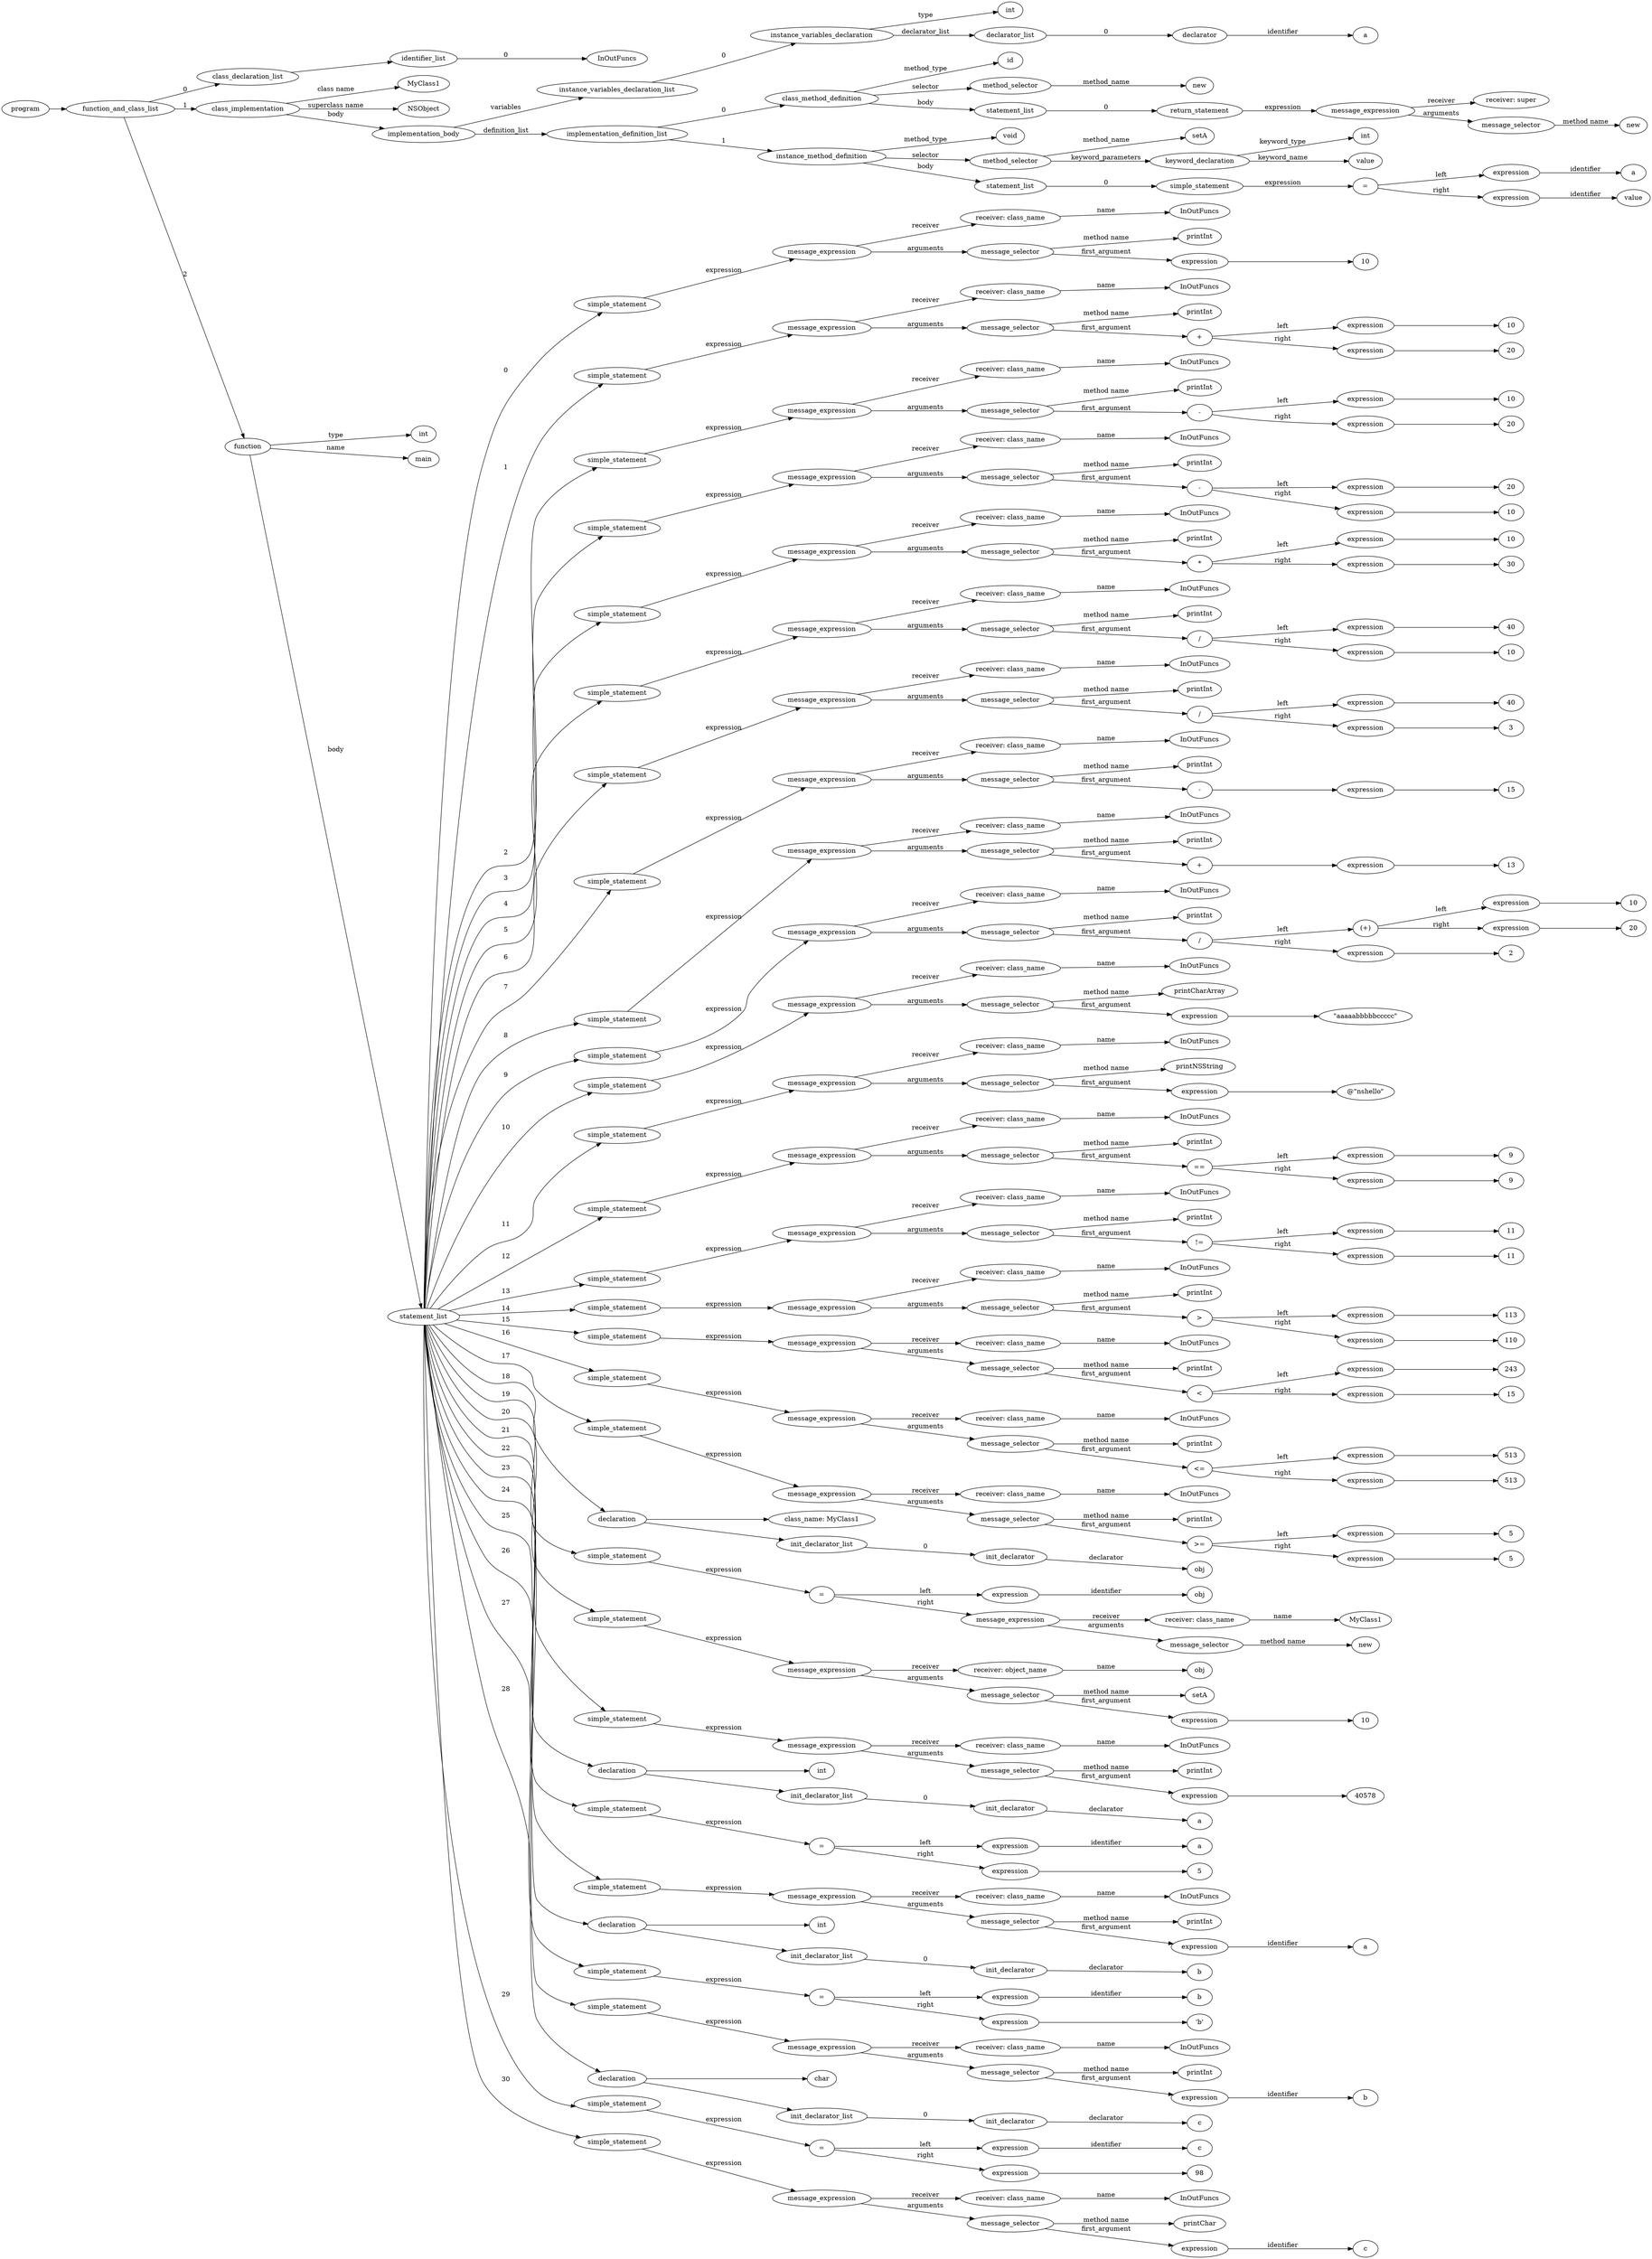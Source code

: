digraph ObjectiveC { rankdir="LR";
248[label="program"];
248->2;
2[label="function_and_class_list"];
2->1[label="0"];
1[label="class_declaration_list"];
1->0;
0[label="identifier_list"];
0.0 [label="InOutFuncs"];
0->0.0 [label="0"];
2->28[label="1"];
28[label="class_implementation"];
28.1 [label="MyClass1"];
28->28.1 [label="class name"];
28.2 [label="NSObject"];
28->28.2 [label="superclass name"];
28->27[label="body"];
27[label="implementation_body"];
27->7[label="variables"];
7[label="instance_variables_declaration_list"];
7->6[label="0"];
6[label="instance_variables_declaration"];
6->3[label="type"];
3[label="int"];
6->5[label="declarator_list"];
5[label="declarator_list"];
5->4[label="0"];
4[label="declarator"];
4.1 [label="a"];
4->4.1[label="identifier"];
27->16[label="definition_list"];
16[label="implementation_definition_list"];
16->15[label="0"];
15[label="class_method_definition"];
15->8[label="method_type"];
8[label="id"];
15->9[label="selector"];
9[label="method_selector"];
9->9.1 [label="method_name"];
9.1 [label="new"];
15->14[label="body"];
14[label="statement_list"];
14->13[label="0"];
13[label="return_statement"];
13->12[label="expression"];
12[label="expression"];
12[label="message_expression"];
12->10[label="receiver"];
10[label="receiver: super"];
12->11[label="arguments"];
11[label="message_selector"];
11.1 [label="new"];
11->11.1 [label="method name"]; 
16->26[label="1"];
26[label="instance_method_definition"];
26->25[label="method_type"];
25[label="void"];
26->19[label="selector"];
19[label="method_selector"];
19->19.1 [label="method_name"];
19.1 [label="setA"];
19->18[label="keyword_parameters"];
18[label="keyword_declaration"];
18->17[label="keyword_type"];
17[label="int"];
18->18.2 [label="keyword_name"];
18.2 [label="value"];
26->24[label="body"];
24[label="statement_list"];
24->23[label="0"];
23[label="simple_statement"];
23->22[label="expression"];
22[label="expression"];
22[label="="];
22->20[label="left"];
20[label="expression"];
20->20.1 [label="identifier"];20.1[label="a"];
22->21[label="right"];
21[label="expression"];
21->21.1 [label="identifier"];21.1[label="value"];
2->247[label="2"];
247[label="function"];
247->29[label="type"];
29[label="int"];
247->247.1 [label="name"];
247.1 [label="main"];
247->36[label="body"];
36[label="statement_list"];
36->35[label="0"];
35[label="simple_statement"];
35->34[label="expression"];
34[label="expression"];
34[label="message_expression"];
34->30[label="receiver"];
30[label="receiver: class_name"];
30.1 [label="InOutFuncs"];
30->30.1 [label="name"];
34->33[label="arguments"];
33[label="message_selector"];
33.1 [label="printInt"];
33->33.1 [label="method name"]; 
33->32[label="first_argument"];
32[label="expression"];
32->31;
31[label="10"];
36->45[label="1"];
45[label="simple_statement"];
45->44[label="expression"];
44[label="expression"];
44[label="message_expression"];
44->37[label="receiver"];
37[label="receiver: class_name"];
37.1 [label="InOutFuncs"];
37->37.1 [label="name"];
44->43[label="arguments"];
43[label="message_selector"];
43.1 [label="printInt"];
43->43.1 [label="method name"]; 
43->42[label="first_argument"];
42[label="expression"];
42[label="+"];
42->39[label="left"];
39[label="expression"];
39->38;
38[label="10"];
42->41[label="right"];
41[label="expression"];
41->40;
40[label="20"];
36->54[label="2"];
54[label="simple_statement"];
54->53[label="expression"];
53[label="expression"];
53[label="message_expression"];
53->46[label="receiver"];
46[label="receiver: class_name"];
46.1 [label="InOutFuncs"];
46->46.1 [label="name"];
53->52[label="arguments"];
52[label="message_selector"];
52.1 [label="printInt"];
52->52.1 [label="method name"]; 
52->51[label="first_argument"];
51[label="expression"];
51[label="-"];
51->48[label="left"];
48[label="expression"];
48->47;
47[label="10"];
51->50[label="right"];
50[label="expression"];
50->49;
49[label="20"];
36->63[label="3"];
63[label="simple_statement"];
63->62[label="expression"];
62[label="expression"];
62[label="message_expression"];
62->55[label="receiver"];
55[label="receiver: class_name"];
55.1 [label="InOutFuncs"];
55->55.1 [label="name"];
62->61[label="arguments"];
61[label="message_selector"];
61.1 [label="printInt"];
61->61.1 [label="method name"]; 
61->60[label="first_argument"];
60[label="expression"];
60[label="-"];
60->57[label="left"];
57[label="expression"];
57->56;
56[label="20"];
60->59[label="right"];
59[label="expression"];
59->58;
58[label="10"];
36->72[label="4"];
72[label="simple_statement"];
72->71[label="expression"];
71[label="expression"];
71[label="message_expression"];
71->64[label="receiver"];
64[label="receiver: class_name"];
64.1 [label="InOutFuncs"];
64->64.1 [label="name"];
71->70[label="arguments"];
70[label="message_selector"];
70.1 [label="printInt"];
70->70.1 [label="method name"]; 
70->69[label="first_argument"];
69[label="expression"];
69[label="*"];
69->66[label="left"];
66[label="expression"];
66->65;
65[label="10"];
69->68[label="right"];
68[label="expression"];
68->67;
67[label="30"];
36->81[label="5"];
81[label="simple_statement"];
81->80[label="expression"];
80[label="expression"];
80[label="message_expression"];
80->73[label="receiver"];
73[label="receiver: class_name"];
73.1 [label="InOutFuncs"];
73->73.1 [label="name"];
80->79[label="arguments"];
79[label="message_selector"];
79.1 [label="printInt"];
79->79.1 [label="method name"]; 
79->78[label="first_argument"];
78[label="expression"];
78[label="/"];
78->75[label="left"];
75[label="expression"];
75->74;
74[label="40"];
78->77[label="right"];
77[label="expression"];
77->76;
76[label="10"];
36->90[label="6"];
90[label="simple_statement"];
90->89[label="expression"];
89[label="expression"];
89[label="message_expression"];
89->82[label="receiver"];
82[label="receiver: class_name"];
82.1 [label="InOutFuncs"];
82->82.1 [label="name"];
89->88[label="arguments"];
88[label="message_selector"];
88.1 [label="printInt"];
88->88.1 [label="method name"]; 
88->87[label="first_argument"];
87[label="expression"];
87[label="/"];
87->84[label="left"];
84[label="expression"];
84->83;
83[label="40"];
87->86[label="right"];
86[label="expression"];
86->85;
85[label="3"];
36->97[label="7"];
97[label="simple_statement"];
97->96[label="expression"];
96[label="expression"];
96[label="message_expression"];
96->91[label="receiver"];
91[label="receiver: class_name"];
91.1 [label="InOutFuncs"];
91->91.1 [label="name"];
96->95[label="arguments"];
95[label="message_selector"];
95.1 [label="printInt"];
95->95.1 [label="method name"]; 
95->94[label="first_argument"];
94[label="expression"];
94[label="-"];
94->93;
93[label="expression"];
93->92;
92[label="15"];
36->104[label="8"];
104[label="simple_statement"];
104->103[label="expression"];
103[label="expression"];
103[label="message_expression"];
103->98[label="receiver"];
98[label="receiver: class_name"];
98.1 [label="InOutFuncs"];
98->98.1 [label="name"];
103->102[label="arguments"];
102[label="message_selector"];
102.1 [label="printInt"];
102->102.1 [label="method name"]; 
102->101[label="first_argument"];
101[label="expression"];
101[label="+"];
101->100;
100[label="expression"];
100->99;
99[label="13"];
36->116[label="9"];
116[label="simple_statement"];
116->115[label="expression"];
115[label="expression"];
115[label="message_expression"];
115->105[label="receiver"];
105[label="receiver: class_name"];
105.1 [label="InOutFuncs"];
105->105.1 [label="name"];
115->114[label="arguments"];
114[label="message_selector"];
114.1 [label="printInt"];
114->114.1 [label="method name"]; 
114->113[label="first_argument"];
113[label="expression"];
113[label="/"];
113->110[label="left"];
110[label="(expression)"];
110[label="(+)"];
110->107[label="left"];
107[label="expression"];
107->106;
106[label="10"];
110->109[label="right"];
109[label="expression"];
109->108;
108[label="20"];
113->112[label="right"];
112[label="expression"];
112->111;
111[label="2"];
36->122[label="10"];
122[label="simple_statement"];
122->121[label="expression"];
121[label="expression"];
121[label="message_expression"];
121->117[label="receiver"];
117[label="receiver: class_name"];
117.1 [label="InOutFuncs"];
117->117.1 [label="name"];
121->120[label="arguments"];
120[label="message_selector"];
120.1 [label="printCharArray"];
120->120.1 [label="method name"]; 
120->119[label="first_argument"];
119[label="expression"];
119->118;
118[label=<"aaaaabbbbbccccc">];
36->128[label="11"];
128[label="simple_statement"];
128->127[label="expression"];
127[label="expression"];
127[label="message_expression"];
127->123[label="receiver"];
123[label="receiver: class_name"];
123.1 [label="InOutFuncs"];
123->123.1 [label="name"];
127->126[label="arguments"];
126[label="message_selector"];
126.1 [label="printNSString"];
126->126.1 [label="method name"]; 
126->125[label="first_argument"];
125[label="expression"];
125->124;
124[label=<@"nshello">];
36->137[label="12"];
137[label="simple_statement"];
137->136[label="expression"];
136[label="expression"];
136[label="message_expression"];
136->129[label="receiver"];
129[label="receiver: class_name"];
129.1 [label="InOutFuncs"];
129->129.1 [label="name"];
136->135[label="arguments"];
135[label="message_selector"];
135.1 [label="printInt"];
135->135.1 [label="method name"]; 
135->134[label="first_argument"];
134[label="expression"];
134[label="=="];
134->131[label="left"];
131[label="expression"];
131->130;
130[label="9"];
134->133[label="right"];
133[label="expression"];
133->132;
132[label="9"];
36->146[label="13"];
146[label="simple_statement"];
146->145[label="expression"];
145[label="expression"];
145[label="message_expression"];
145->138[label="receiver"];
138[label="receiver: class_name"];
138.1 [label="InOutFuncs"];
138->138.1 [label="name"];
145->144[label="arguments"];
144[label="message_selector"];
144.1 [label="printInt"];
144->144.1 [label="method name"]; 
144->143[label="first_argument"];
143[label="expression"];
143[label="!="];
143->140[label="left"];
140[label="expression"];
140->139;
139[label="11"];
143->142[label="right"];
142[label="expression"];
142->141;
141[label="11"];
36->155[label="14"];
155[label="simple_statement"];
155->154[label="expression"];
154[label="expression"];
154[label="message_expression"];
154->147[label="receiver"];
147[label="receiver: class_name"];
147.1 [label="InOutFuncs"];
147->147.1 [label="name"];
154->153[label="arguments"];
153[label="message_selector"];
153.1 [label="printInt"];
153->153.1 [label="method name"]; 
153->152[label="first_argument"];
152[label="expression"];
152[label=">"];
152->149[label="left"];
149[label="expression"];
149->148;
148[label="113"];
152->151[label="right"];
151[label="expression"];
151->150;
150[label="110"];
36->164[label="15"];
164[label="simple_statement"];
164->163[label="expression"];
163[label="expression"];
163[label="message_expression"];
163->156[label="receiver"];
156[label="receiver: class_name"];
156.1 [label="InOutFuncs"];
156->156.1 [label="name"];
163->162[label="arguments"];
162[label="message_selector"];
162.1 [label="printInt"];
162->162.1 [label="method name"]; 
162->161[label="first_argument"];
161[label="expression"];
161[label="<"];
161->158[label="left"];
158[label="expression"];
158->157;
157[label="243"];
161->160[label="right"];
160[label="expression"];
160->159;
159[label="15"];
36->173[label="16"];
173[label="simple_statement"];
173->172[label="expression"];
172[label="expression"];
172[label="message_expression"];
172->165[label="receiver"];
165[label="receiver: class_name"];
165.1 [label="InOutFuncs"];
165->165.1 [label="name"];
172->171[label="arguments"];
171[label="message_selector"];
171.1 [label="printInt"];
171->171.1 [label="method name"]; 
171->170[label="first_argument"];
170[label="expression"];
170[label="<="];
170->167[label="left"];
167[label="expression"];
167->166;
166[label="513"];
170->169[label="right"];
169[label="expression"];
169->168;
168[label="513"];
36->182[label="17"];
182[label="simple_statement"];
182->181[label="expression"];
181[label="expression"];
181[label="message_expression"];
181->174[label="receiver"];
174[label="receiver: class_name"];
174.1 [label="InOutFuncs"];
174->174.1 [label="name"];
181->180[label="arguments"];
180[label="message_selector"];
180.1 [label="printInt"];
180->180.1 [label="method name"]; 
180->179[label="first_argument"];
179[label="expression"];
179[label=">="];
179->176[label="left"];
176[label="expression"];
176->175;
175[label="5"];
179->178[label="right"];
178[label="expression"];
178->177;
177[label="5"];
36->186[label="18"];
186[label="declaration"];
186->185;
185[label="class_name: MyClass1"];
186->184;
184[label="init_declarator_list"];
184->183[label="0"];
183[label="init_declarator"];
183.1 [label="obj"];
183->183.1[label="declarator"];
36->192[label="19"];
192[label="simple_statement"];
192->191[label="expression"];
191[label="expression"];
191[label="="];
191->187[label="left"];
187[label="expression"];
187->187.1 [label="identifier"];187.1[label="obj"];
191->190[label="right"];
190[label="expression"];
190[label="message_expression"];
190->188[label="receiver"];
188[label="receiver: class_name"];
188.1 [label="MyClass1"];
188->188.1 [label="name"];
190->189[label="arguments"];
189[label="message_selector"];
189.1 [label="new"];
189->189.1 [label="method name"]; 
36->198[label="20"];
198[label="simple_statement"];
198->197[label="expression"];
197[label="expression"];
197[label="message_expression"];
197->193[label="receiver"];
193[label="receiver: object_name"];
193.1 [label="obj"];
193->193.1 [label="name"];
197->196[label="arguments"];
196[label="message_selector"];
196.1 [label="setA"];
196->196.1 [label="method name"]; 
196->195[label="first_argument"];
195[label="expression"];
195->194;
194[label="10"];
36->204[label="21"];
204[label="simple_statement"];
204->203[label="expression"];
203[label="expression"];
203[label="message_expression"];
203->199[label="receiver"];
199[label="receiver: class_name"];
199.1 [label="InOutFuncs"];
199->199.1 [label="name"];
203->202[label="arguments"];
202[label="message_selector"];
202.1 [label="printInt"];
202->202.1 [label="method name"]; 
202->201[label="first_argument"];
201[label="expression"];
201->200;
200[label="40578"];
36->208[label="22"];
208[label="declaration"];
208->205;
205[label="int"];
208->207;
207[label="init_declarator_list"];
207->206[label="0"];
206[label="init_declarator"];
206.1 [label="a"];
206->206.1[label="declarator"];
36->213[label="23"];
213[label="simple_statement"];
213->212[label="expression"];
212[label="expression"];
212[label="="];
212->209[label="left"];
209[label="expression"];
209->209.1 [label="identifier"];209.1[label="a"];
212->211[label="right"];
211[label="expression"];
211->210;
210[label="5"];
36->218[label="24"];
218[label="simple_statement"];
218->217[label="expression"];
217[label="expression"];
217[label="message_expression"];
217->214[label="receiver"];
214[label="receiver: class_name"];
214.1 [label="InOutFuncs"];
214->214.1 [label="name"];
217->216[label="arguments"];
216[label="message_selector"];
216.1 [label="printInt"];
216->216.1 [label="method name"]; 
216->215[label="first_argument"];
215[label="expression"];
215->215.1 [label="identifier"];215.1[label="a"];
36->222[label="25"];
222[label="declaration"];
222->219;
219[label="int"];
222->221;
221[label="init_declarator_list"];
221->220[label="0"];
220[label="init_declarator"];
220.1 [label="b"];
220->220.1[label="declarator"];
36->227[label="26"];
227[label="simple_statement"];
227->226[label="expression"];
226[label="expression"];
226[label="="];
226->223[label="left"];
223[label="expression"];
223->223.1 [label="identifier"];223.1[label="b"];
226->225[label="right"];
225[label="expression"];
225->224;
224[label=<'b'>];
36->232[label="27"];
232[label="simple_statement"];
232->231[label="expression"];
231[label="expression"];
231[label="message_expression"];
231->228[label="receiver"];
228[label="receiver: class_name"];
228.1 [label="InOutFuncs"];
228->228.1 [label="name"];
231->230[label="arguments"];
230[label="message_selector"];
230.1 [label="printInt"];
230->230.1 [label="method name"]; 
230->229[label="first_argument"];
229[label="expression"];
229->229.1 [label="identifier"];229.1[label="b"];
36->236[label="28"];
236[label="declaration"];
236->233;
233[label="char"];
236->235;
235[label="init_declarator_list"];
235->234[label="0"];
234[label="init_declarator"];
234.1 [label="c"];
234->234.1[label="declarator"];
36->241[label="29"];
241[label="simple_statement"];
241->240[label="expression"];
240[label="expression"];
240[label="="];
240->237[label="left"];
237[label="expression"];
237->237.1 [label="identifier"];237.1[label="c"];
240->239[label="right"];
239[label="expression"];
239->238;
238[label="98"];
36->246[label="30"];
246[label="simple_statement"];
246->245[label="expression"];
245[label="expression"];
245[label="message_expression"];
245->242[label="receiver"];
242[label="receiver: class_name"];
242.1 [label="InOutFuncs"];
242->242.1 [label="name"];
245->244[label="arguments"];
244[label="message_selector"];
244.1 [label="printChar"];
244->244.1 [label="method name"]; 
244->243[label="first_argument"];
243[label="expression"];
243->243.1 [label="identifier"];243.1[label="c"];
}
